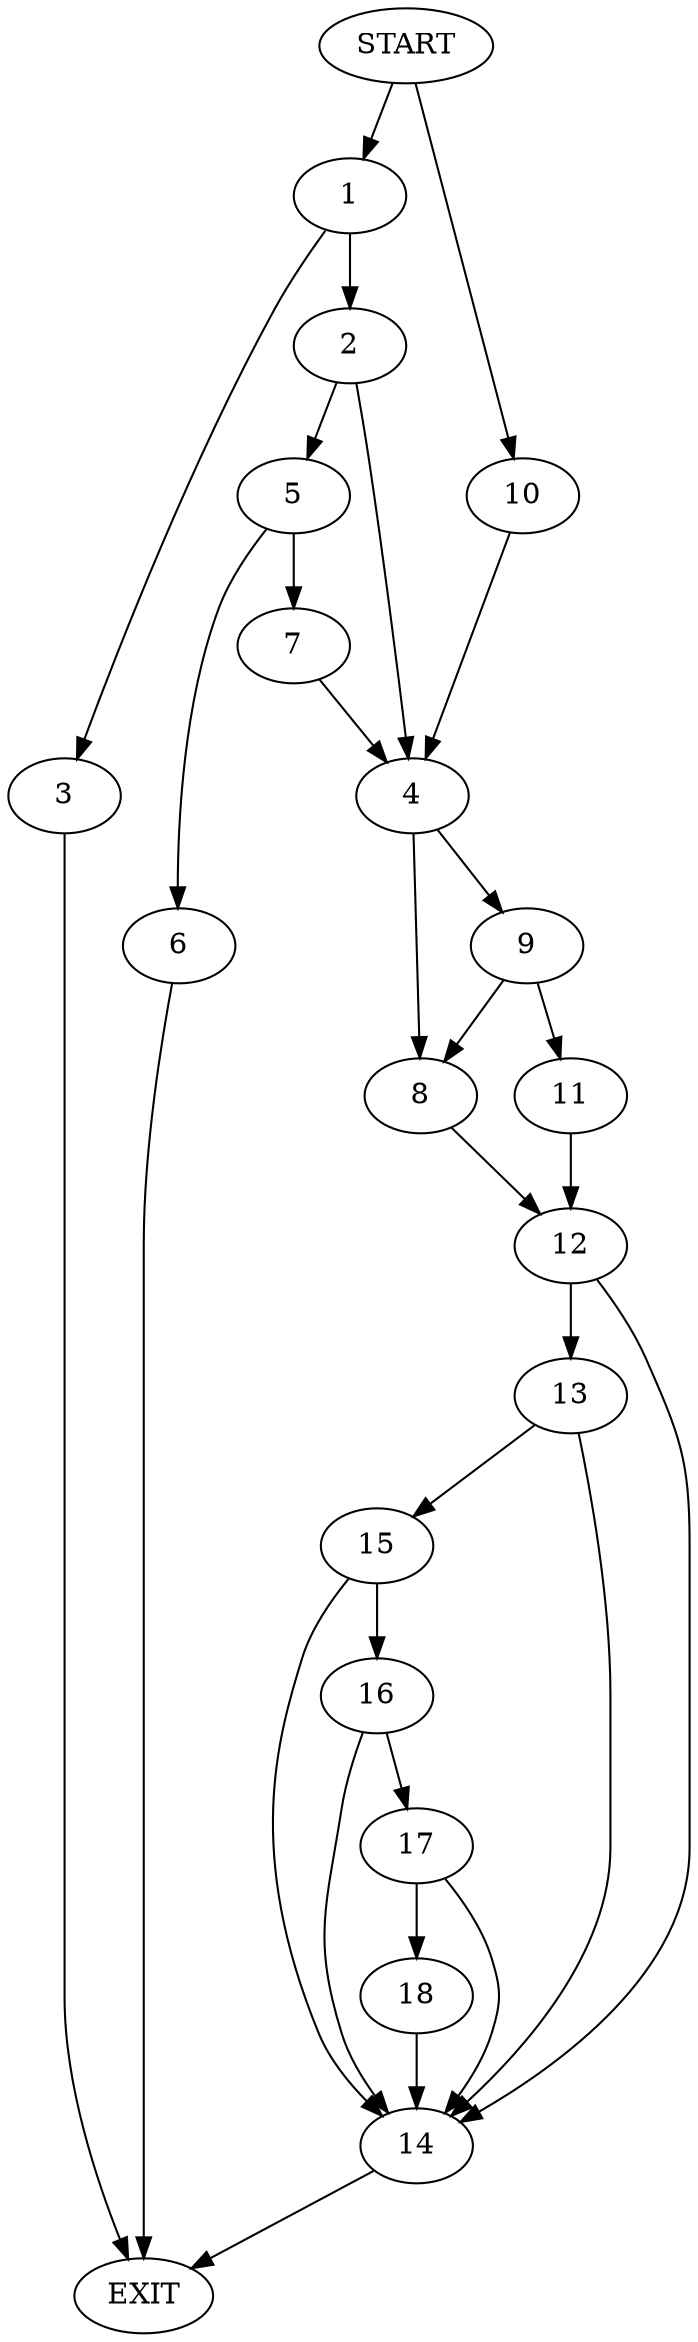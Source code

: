 digraph {
0 [label="START"]
19 [label="EXIT"]
0 -> 1
1 -> 2
1 -> 3
3 -> 19
2 -> 4
2 -> 5
5 -> 6
5 -> 7
4 -> 8
4 -> 9
6 -> 19
7 -> 4
0 -> 10
10 -> 4
9 -> 8
9 -> 11
8 -> 12
11 -> 12
12 -> 13
12 -> 14
13 -> 14
13 -> 15
14 -> 19
15 -> 14
15 -> 16
16 -> 17
16 -> 14
17 -> 18
17 -> 14
18 -> 14
}

